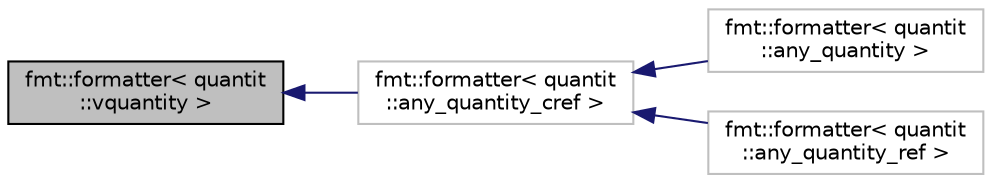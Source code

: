 digraph "fmt::formatter&lt; quantit::vquantity &gt;"
{
 // LATEX_PDF_SIZE
  edge [fontname="Helvetica",fontsize="10",labelfontname="Helvetica",labelfontsize="10"];
  node [fontname="Helvetica",fontsize="10",shape=record];
  rankdir="LR";
  Node1 [label="fmt::formatter\< quantit\l::vquantity \>",height=0.2,width=0.4,color="black", fillcolor="grey75", style="filled", fontcolor="black",tooltip=" "];
  Node1 -> Node2 [dir="back",color="midnightblue",fontsize="10",style="solid"];
  Node2 [label="fmt::formatter\< quantit\l::any_quantity_cref \>",height=0.2,width=0.4,color="grey75", fillcolor="white", style="filled",URL="$structfmt_1_1formatter_3_01quantit_1_1any__quantity__cref_01_4.html",tooltip=" "];
  Node2 -> Node3 [dir="back",color="midnightblue",fontsize="10",style="solid"];
  Node3 [label="fmt::formatter\< quantit\l::any_quantity \>",height=0.2,width=0.4,color="grey75", fillcolor="white", style="filled",URL="$structfmt_1_1formatter_3_01quantit_1_1any__quantity_01_4.html",tooltip=" "];
  Node2 -> Node4 [dir="back",color="midnightblue",fontsize="10",style="solid"];
  Node4 [label="fmt::formatter\< quantit\l::any_quantity_ref \>",height=0.2,width=0.4,color="grey75", fillcolor="white", style="filled",URL="$structfmt_1_1formatter_3_01quantit_1_1any__quantity__ref_01_4.html",tooltip=" "];
}
